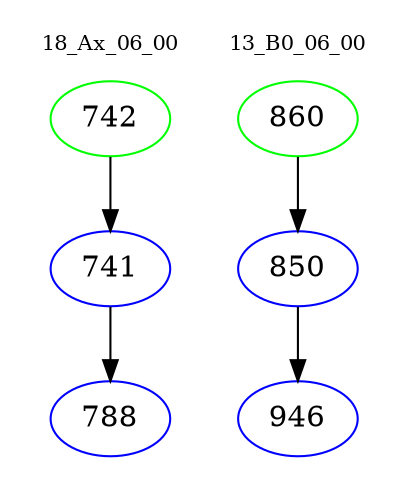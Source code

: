 digraph{
subgraph cluster_0 {
color = white
label = "18_Ax_06_00";
fontsize=10;
T0_742 [label="742", color="green"]
T0_742 -> T0_741 [color="black"]
T0_741 [label="741", color="blue"]
T0_741 -> T0_788 [color="black"]
T0_788 [label="788", color="blue"]
}
subgraph cluster_1 {
color = white
label = "13_B0_06_00";
fontsize=10;
T1_860 [label="860", color="green"]
T1_860 -> T1_850 [color="black"]
T1_850 [label="850", color="blue"]
T1_850 -> T1_946 [color="black"]
T1_946 [label="946", color="blue"]
}
}

